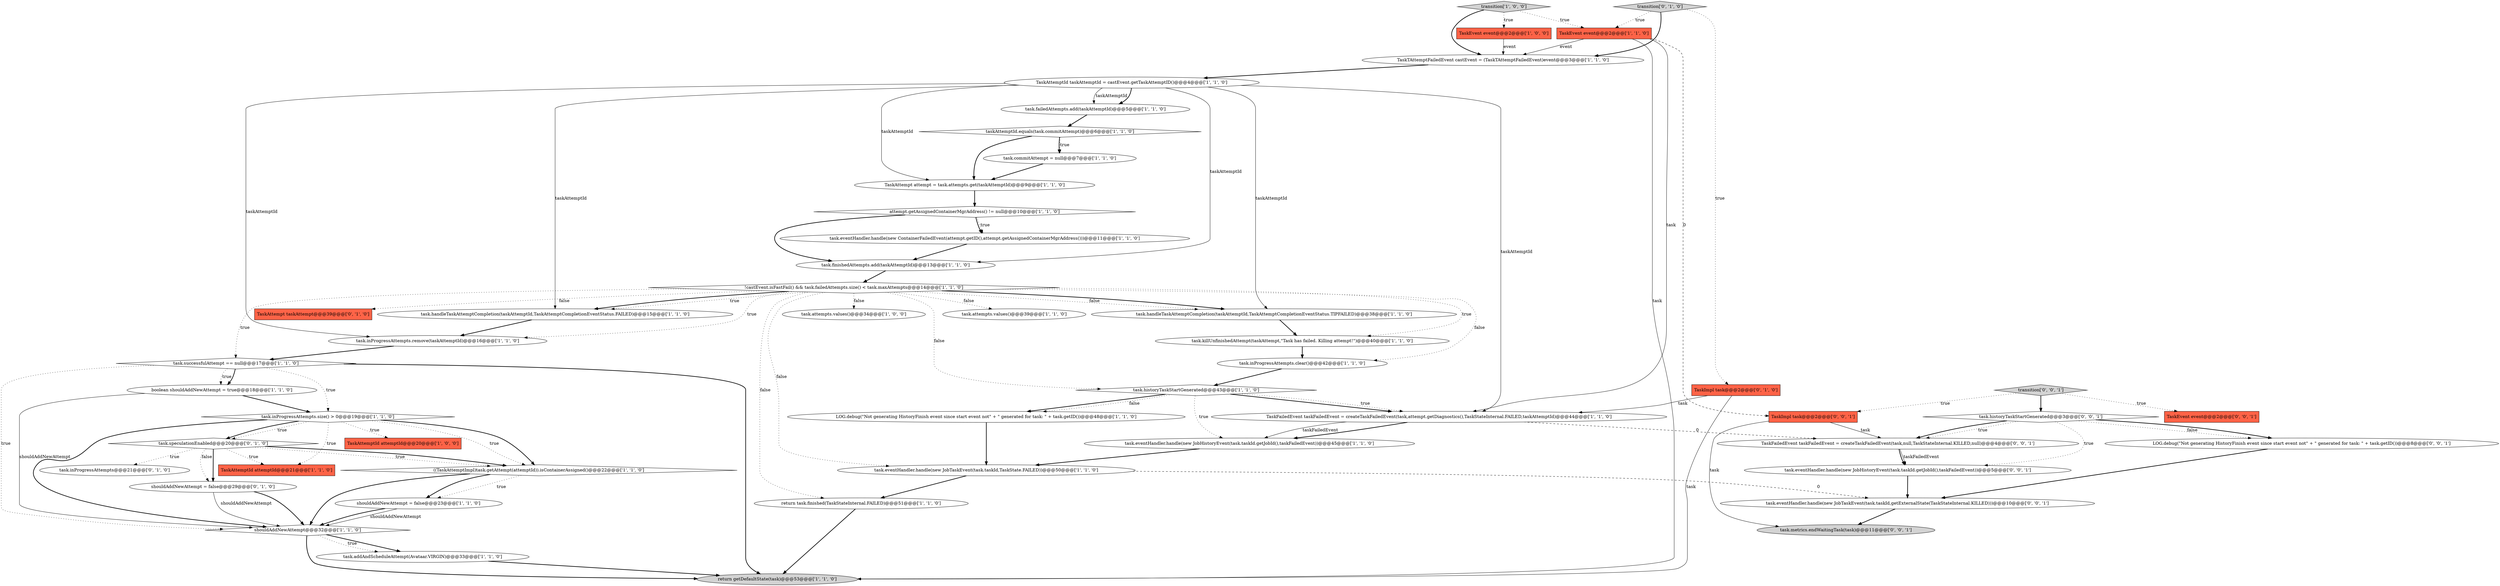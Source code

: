 digraph {
42 [style = filled, label = "task.metrics.endWaitingTask(task)@@@11@@@['0', '0', '1']", fillcolor = lightgray, shape = ellipse image = "AAA0AAABBB3BBB"];
14 [style = filled, label = "shouldAddNewAttempt = false@@@23@@@['1', '1', '0']", fillcolor = white, shape = ellipse image = "AAA0AAABBB1BBB"];
7 [style = filled, label = "shouldAddNewAttempt@@@32@@@['1', '1', '0']", fillcolor = white, shape = diamond image = "AAA0AAABBB1BBB"];
0 [style = filled, label = "return task.finished(TaskStateInternal.FAILED)@@@51@@@['1', '1', '0']", fillcolor = white, shape = ellipse image = "AAA0AAABBB1BBB"];
36 [style = filled, label = "TaskImpl task@@@2@@@['0', '1', '0']", fillcolor = tomato, shape = box image = "AAA0AAABBB2BBB"];
37 [style = filled, label = "task.inProgressAttempts@@@21@@@['0', '1', '0']", fillcolor = white, shape = ellipse image = "AAA0AAABBB2BBB"];
39 [style = filled, label = "shouldAddNewAttempt = false@@@29@@@['0', '1', '0']", fillcolor = white, shape = ellipse image = "AAA1AAABBB2BBB"];
4 [style = filled, label = "TaskEvent event@@@2@@@['1', '0', '0']", fillcolor = tomato, shape = box image = "AAA0AAABBB1BBB"];
35 [style = filled, label = "boolean shouldAddNewAttempt = true@@@18@@@['1', '1', '0']", fillcolor = white, shape = ellipse image = "AAA0AAABBB1BBB"];
18 [style = filled, label = "TaskFailedEvent taskFailedEvent = createTaskFailedEvent(task,attempt.getDiagnostics(),TaskStateInternal.FAILED,taskAttemptId)@@@44@@@['1', '1', '0']", fillcolor = white, shape = ellipse image = "AAA0AAABBB1BBB"];
43 [style = filled, label = "task.historyTaskStartGenerated@@@3@@@['0', '0', '1']", fillcolor = white, shape = diamond image = "AAA0AAABBB3BBB"];
11 [style = filled, label = "taskAttemptId.equals(task.commitAttempt)@@@6@@@['1', '1', '0']", fillcolor = white, shape = diamond image = "AAA0AAABBB1BBB"];
13 [style = filled, label = "task.inProgressAttempts.size() > 0@@@19@@@['1', '1', '0']", fillcolor = white, shape = diamond image = "AAA0AAABBB1BBB"];
19 [style = filled, label = "task.inProgressAttempts.clear()@@@42@@@['1', '1', '0']", fillcolor = white, shape = ellipse image = "AAA0AAABBB1BBB"];
8 [style = filled, label = "task.killUnfinishedAttempt(taskAttempt,\"Task has failed. Killing attempt!\")@@@40@@@['1', '1', '0']", fillcolor = white, shape = ellipse image = "AAA0AAABBB1BBB"];
9 [style = filled, label = "task.commitAttempt = null@@@7@@@['1', '1', '0']", fillcolor = white, shape = ellipse image = "AAA0AAABBB1BBB"];
49 [style = filled, label = "task.eventHandler.handle(new JobHistoryEvent(task.taskId.getJobId(),taskFailedEvent))@@@5@@@['0', '0', '1']", fillcolor = white, shape = ellipse image = "AAA0AAABBB3BBB"];
22 [style = filled, label = "task.eventHandler.handle(new ContainerFailedEvent(attempt.getID(),attempt.getAssignedContainerMgrAddress()))@@@11@@@['1', '1', '0']", fillcolor = white, shape = ellipse image = "AAA0AAABBB1BBB"];
5 [style = filled, label = "!castEvent.isFastFail() && task.failedAttempts.size() < task.maxAttempts@@@14@@@['1', '1', '0']", fillcolor = white, shape = diamond image = "AAA0AAABBB1BBB"];
10 [style = filled, label = "TaskAttemptId attemptId@@@20@@@['1', '0', '0']", fillcolor = tomato, shape = box image = "AAA0AAABBB1BBB"];
41 [style = filled, label = "task.speculationEnabled@@@20@@@['0', '1', '0']", fillcolor = white, shape = diamond image = "AAA1AAABBB2BBB"];
3 [style = filled, label = "return getDefaultState(task)@@@53@@@['1', '1', '0']", fillcolor = lightgray, shape = ellipse image = "AAA0AAABBB1BBB"];
1 [style = filled, label = "task.attempts.values()@@@34@@@['1', '0', '0']", fillcolor = white, shape = ellipse image = "AAA0AAABBB1BBB"];
6 [style = filled, label = "task.eventHandler.handle(new JobHistoryEvent(task.taskId.getJobId(),taskFailedEvent))@@@45@@@['1', '1', '0']", fillcolor = white, shape = ellipse image = "AAA0AAABBB1BBB"];
12 [style = filled, label = "TaskAttempt attempt = task.attempts.get(taskAttemptId)@@@9@@@['1', '1', '0']", fillcolor = white, shape = ellipse image = "AAA0AAABBB1BBB"];
24 [style = filled, label = "task.finishedAttempts.add(taskAttemptId)@@@13@@@['1', '1', '0']", fillcolor = white, shape = ellipse image = "AAA0AAABBB1BBB"];
27 [style = filled, label = "task.eventHandler.handle(new JobTaskEvent(task.taskId,TaskState.FAILED))@@@50@@@['1', '1', '0']", fillcolor = white, shape = ellipse image = "AAA0AAABBB1BBB"];
50 [style = filled, label = "task.eventHandler.handle(new JobTaskEvent(task.taskId,getExternalState(TaskStateInternal.KILLED)))@@@10@@@['0', '0', '1']", fillcolor = white, shape = ellipse image = "AAA0AAABBB3BBB"];
45 [style = filled, label = "transition['0', '0', '1']", fillcolor = lightgray, shape = diamond image = "AAA0AAABBB3BBB"];
28 [style = filled, label = "attempt.getAssignedContainerMgrAddress() != null@@@10@@@['1', '1', '0']", fillcolor = white, shape = diamond image = "AAA0AAABBB1BBB"];
21 [style = filled, label = "TaskAttemptId taskAttemptId = castEvent.getTaskAttemptID()@@@4@@@['1', '1', '0']", fillcolor = white, shape = ellipse image = "AAA0AAABBB1BBB"];
46 [style = filled, label = "TaskEvent event@@@2@@@['0', '0', '1']", fillcolor = tomato, shape = box image = "AAA0AAABBB3BBB"];
33 [style = filled, label = "task.attempts.values()@@@39@@@['1', '1', '0']", fillcolor = white, shape = ellipse image = "AAA0AAABBB1BBB"];
47 [style = filled, label = "TaskFailedEvent taskFailedEvent = createTaskFailedEvent(task,null,TaskStateInternal.KILLED,null)@@@4@@@['0', '0', '1']", fillcolor = white, shape = ellipse image = "AAA0AAABBB3BBB"];
30 [style = filled, label = "((TaskAttemptImpl)task.getAttempt(attemptId)).isContainerAssigned()@@@22@@@['1', '1', '0']", fillcolor = white, shape = diamond image = "AAA0AAABBB1BBB"];
48 [style = filled, label = "TaskImpl task@@@2@@@['0', '0', '1']", fillcolor = tomato, shape = box image = "AAA0AAABBB3BBB"];
2 [style = filled, label = "task.successfulAttempt == null@@@17@@@['1', '1', '0']", fillcolor = white, shape = diamond image = "AAA0AAABBB1BBB"];
17 [style = filled, label = "TaskEvent event@@@2@@@['1', '1', '0']", fillcolor = tomato, shape = box image = "AAA0AAABBB1BBB"];
44 [style = filled, label = "LOG.debug(\"Not generating HistoryFinish event since start event not\" + \" generated for task: \" + task.getID())@@@8@@@['0', '0', '1']", fillcolor = white, shape = ellipse image = "AAA0AAABBB3BBB"];
34 [style = filled, label = "task.inProgressAttempts.remove(taskAttemptId)@@@16@@@['1', '1', '0']", fillcolor = white, shape = ellipse image = "AAA0AAABBB1BBB"];
38 [style = filled, label = "TaskAttempt taskAttempt@@@39@@@['0', '1', '0']", fillcolor = tomato, shape = box image = "AAA0AAABBB2BBB"];
16 [style = filled, label = "task.handleTaskAttemptCompletion(taskAttemptId,TaskAttemptCompletionEventStatus.FAILED)@@@15@@@['1', '1', '0']", fillcolor = white, shape = ellipse image = "AAA0AAABBB1BBB"];
25 [style = filled, label = "TaskTAttemptFailedEvent castEvent = (TaskTAttemptFailedEvent)event@@@3@@@['1', '1', '0']", fillcolor = white, shape = ellipse image = "AAA0AAABBB1BBB"];
20 [style = filled, label = "transition['1', '0', '0']", fillcolor = lightgray, shape = diamond image = "AAA0AAABBB1BBB"];
26 [style = filled, label = "task.historyTaskStartGenerated@@@43@@@['1', '1', '0']", fillcolor = white, shape = diamond image = "AAA0AAABBB1BBB"];
23 [style = filled, label = "LOG.debug(\"Not generating HistoryFinish event since start event not\" + \" generated for task: \" + task.getID())@@@48@@@['1', '1', '0']", fillcolor = white, shape = ellipse image = "AAA0AAABBB1BBB"];
31 [style = filled, label = "TaskAttemptId attemptId@@@21@@@['1', '1', '0']", fillcolor = tomato, shape = box image = "AAA0AAABBB1BBB"];
29 [style = filled, label = "task.failedAttempts.add(taskAttemptId)@@@5@@@['1', '1', '0']", fillcolor = white, shape = ellipse image = "AAA0AAABBB1BBB"];
40 [style = filled, label = "transition['0', '1', '0']", fillcolor = lightgray, shape = diamond image = "AAA0AAABBB2BBB"];
15 [style = filled, label = "task.handleTaskAttemptCompletion(taskAttemptId,TaskAttemptCompletionEventStatus.TIPFAILED)@@@38@@@['1', '1', '0']", fillcolor = white, shape = ellipse image = "AAA0AAABBB1BBB"];
32 [style = filled, label = "task.addAndScheduleAttempt(Avataar.VIRGIN)@@@33@@@['1', '1', '0']", fillcolor = white, shape = ellipse image = "AAA0AAABBB1BBB"];
5->8 [style = dotted, label="true"];
5->19 [style = dotted, label="false"];
12->28 [style = bold, label=""];
36->18 [style = solid, label="task"];
21->16 [style = solid, label="taskAttemptId"];
21->24 [style = solid, label="taskAttemptId"];
11->12 [style = bold, label=""];
22->24 [style = bold, label=""];
16->34 [style = bold, label=""];
43->47 [style = dotted, label="true"];
30->14 [style = dotted, label="true"];
43->44 [style = dotted, label="false"];
40->17 [style = dotted, label="true"];
20->25 [style = bold, label=""];
28->22 [style = bold, label=""];
14->7 [style = solid, label="shouldAddNewAttempt"];
36->3 [style = solid, label="task"];
30->7 [style = bold, label=""];
41->30 [style = dotted, label="true"];
39->7 [style = solid, label="shouldAddNewAttempt"];
48->42 [style = solid, label="task"];
26->23 [style = bold, label=""];
34->2 [style = bold, label=""];
24->5 [style = bold, label=""];
15->8 [style = bold, label=""];
43->44 [style = bold, label=""];
13->30 [style = dotted, label="true"];
40->25 [style = bold, label=""];
26->6 [style = dotted, label="true"];
43->49 [style = dotted, label="true"];
9->12 [style = bold, label=""];
23->27 [style = bold, label=""];
14->7 [style = bold, label=""];
18->47 [style = dashed, label="0"];
26->18 [style = bold, label=""];
5->27 [style = dotted, label="false"];
41->30 [style = bold, label=""];
13->10 [style = dotted, label="true"];
35->13 [style = bold, label=""];
41->39 [style = bold, label=""];
27->50 [style = dashed, label="0"];
13->41 [style = bold, label=""];
2->3 [style = bold, label=""];
6->27 [style = bold, label=""];
25->21 [style = bold, label=""];
5->34 [style = dotted, label="true"];
7->32 [style = bold, label=""];
21->18 [style = solid, label="taskAttemptId"];
45->43 [style = bold, label=""];
26->23 [style = dotted, label="false"];
2->13 [style = dotted, label="true"];
44->50 [style = bold, label=""];
21->29 [style = solid, label="taskAttemptId"];
19->26 [style = bold, label=""];
21->12 [style = solid, label="taskAttemptId"];
35->7 [style = solid, label="shouldAddNewAttempt"];
30->14 [style = bold, label=""];
7->32 [style = dotted, label="true"];
5->16 [style = bold, label=""];
18->6 [style = bold, label=""];
8->19 [style = bold, label=""];
13->41 [style = dotted, label="true"];
5->16 [style = dotted, label="true"];
47->49 [style = bold, label=""];
18->6 [style = solid, label="taskFailedEvent"];
48->47 [style = solid, label="task"];
20->17 [style = dotted, label="true"];
0->3 [style = bold, label=""];
5->15 [style = dotted, label="false"];
41->31 [style = dotted, label="true"];
5->33 [style = dotted, label="false"];
5->26 [style = dotted, label="false"];
7->3 [style = bold, label=""];
41->37 [style = dotted, label="true"];
40->36 [style = dotted, label="true"];
5->1 [style = dotted, label="false"];
5->2 [style = dotted, label="true"];
21->34 [style = solid, label="taskAttemptId"];
17->25 [style = solid, label="event"];
2->35 [style = dotted, label="true"];
11->9 [style = dotted, label="true"];
5->38 [style = dotted, label="false"];
13->7 [style = bold, label=""];
13->31 [style = dotted, label="true"];
13->30 [style = bold, label=""];
17->18 [style = solid, label="task"];
27->0 [style = bold, label=""];
17->3 [style = solid, label="task"];
11->9 [style = bold, label=""];
45->48 [style = dotted, label="true"];
50->42 [style = bold, label=""];
43->47 [style = bold, label=""];
26->18 [style = dotted, label="true"];
21->29 [style = bold, label=""];
47->49 [style = solid, label="taskFailedEvent"];
39->7 [style = bold, label=""];
5->0 [style = dotted, label="false"];
28->24 [style = bold, label=""];
4->25 [style = solid, label="event"];
20->4 [style = dotted, label="true"];
32->3 [style = bold, label=""];
21->15 [style = solid, label="taskAttemptId"];
45->46 [style = dotted, label="true"];
28->22 [style = dotted, label="true"];
17->48 [style = dashed, label="0"];
2->35 [style = bold, label=""];
49->50 [style = bold, label=""];
2->7 [style = dotted, label="true"];
5->15 [style = bold, label=""];
29->11 [style = bold, label=""];
41->39 [style = dotted, label="false"];
}
